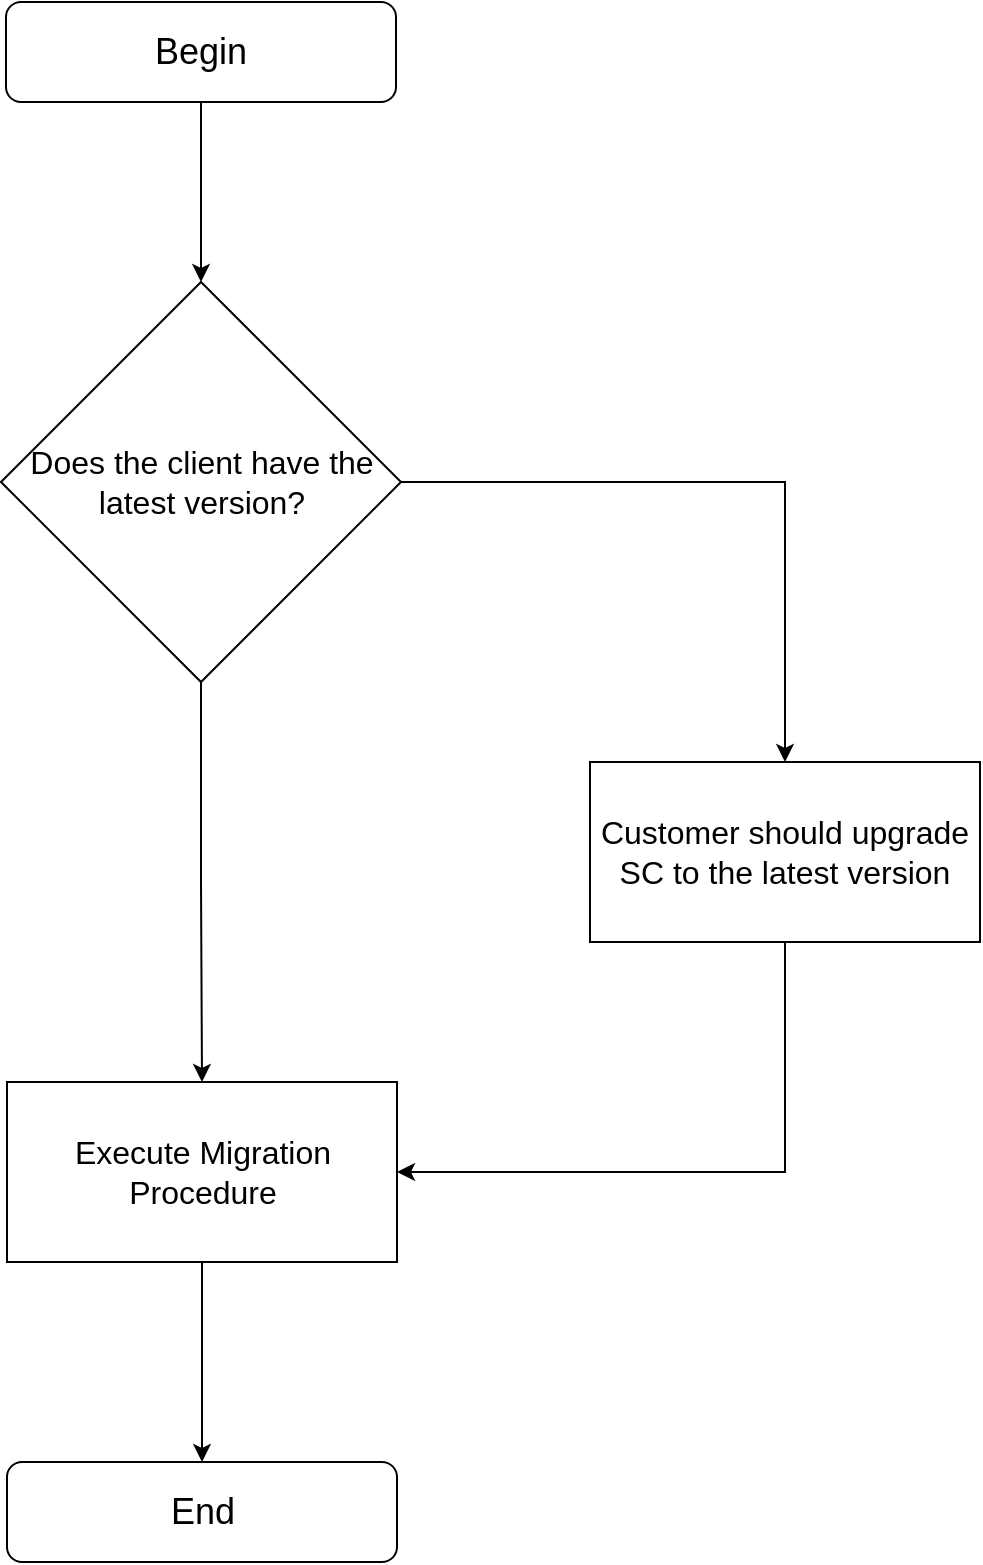 <mxfile version="20.8.18" type="github">
  <diagram name="Page-1" id="tQhQnhtRksA9G2V0Z7nb">
    <mxGraphModel dx="2074" dy="1156" grid="1" gridSize="10" guides="1" tooltips="1" connect="1" arrows="1" fold="1" page="1" pageScale="1" pageWidth="850" pageHeight="1100" math="0" shadow="0">
      <root>
        <mxCell id="0" />
        <mxCell id="1" parent="0" />
        <mxCell id="l7NwMSeL5DbbEtBz-b9m-1" value="Begin" style="rounded=1;whiteSpace=wrap;html=1;fontSize=18;" vertex="1" parent="1">
          <mxGeometry x="328" y="10" width="195" height="50" as="geometry" />
        </mxCell>
        <mxCell id="l7NwMSeL5DbbEtBz-b9m-8" style="edgeStyle=orthogonalEdgeStyle;rounded=0;orthogonalLoop=1;jettySize=auto;html=1;exitX=1;exitY=0.5;exitDx=0;exitDy=0;fontSize=16;" edge="1" parent="1" source="l7NwMSeL5DbbEtBz-b9m-3" target="l7NwMSeL5DbbEtBz-b9m-5">
          <mxGeometry relative="1" as="geometry" />
        </mxCell>
        <mxCell id="l7NwMSeL5DbbEtBz-b9m-9" style="edgeStyle=orthogonalEdgeStyle;rounded=0;orthogonalLoop=1;jettySize=auto;html=1;exitX=0.5;exitY=1;exitDx=0;exitDy=0;entryX=0.5;entryY=0;entryDx=0;entryDy=0;fontSize=16;" edge="1" parent="1" source="l7NwMSeL5DbbEtBz-b9m-3" target="l7NwMSeL5DbbEtBz-b9m-6">
          <mxGeometry relative="1" as="geometry" />
        </mxCell>
        <mxCell id="l7NwMSeL5DbbEtBz-b9m-3" value="Does the client have the latest version?" style="rhombus;whiteSpace=wrap;html=1;fontSize=16;" vertex="1" parent="1">
          <mxGeometry x="325.5" y="150" width="200" height="200" as="geometry" />
        </mxCell>
        <mxCell id="l7NwMSeL5DbbEtBz-b9m-4" value="End" style="rounded=1;whiteSpace=wrap;html=1;fontSize=18;" vertex="1" parent="1">
          <mxGeometry x="328.5" y="740" width="195" height="50" as="geometry" />
        </mxCell>
        <mxCell id="l7NwMSeL5DbbEtBz-b9m-12" style="edgeStyle=orthogonalEdgeStyle;rounded=0;orthogonalLoop=1;jettySize=auto;html=1;exitX=0.5;exitY=1;exitDx=0;exitDy=0;entryX=1;entryY=0.5;entryDx=0;entryDy=0;fontSize=16;" edge="1" parent="1" source="l7NwMSeL5DbbEtBz-b9m-5" target="l7NwMSeL5DbbEtBz-b9m-6">
          <mxGeometry relative="1" as="geometry" />
        </mxCell>
        <mxCell id="l7NwMSeL5DbbEtBz-b9m-5" value="Customer should upgrade SC to the latest version" style="rounded=0;whiteSpace=wrap;html=1;fontSize=16;" vertex="1" parent="1">
          <mxGeometry x="620" y="390" width="195" height="90" as="geometry" />
        </mxCell>
        <mxCell id="l7NwMSeL5DbbEtBz-b9m-10" value="" style="edgeStyle=orthogonalEdgeStyle;rounded=0;orthogonalLoop=1;jettySize=auto;html=1;fontSize=16;" edge="1" parent="1" source="l7NwMSeL5DbbEtBz-b9m-6" target="l7NwMSeL5DbbEtBz-b9m-4">
          <mxGeometry relative="1" as="geometry" />
        </mxCell>
        <mxCell id="l7NwMSeL5DbbEtBz-b9m-6" value="Execute Migration Procedure" style="rounded=0;whiteSpace=wrap;html=1;fontSize=16;" vertex="1" parent="1">
          <mxGeometry x="328.5" y="550" width="195" height="90" as="geometry" />
        </mxCell>
        <mxCell id="l7NwMSeL5DbbEtBz-b9m-7" value="" style="endArrow=classic;html=1;rounded=0;fontSize=16;exitX=0.5;exitY=1;exitDx=0;exitDy=0;entryX=0.5;entryY=0;entryDx=0;entryDy=0;" edge="1" parent="1" source="l7NwMSeL5DbbEtBz-b9m-1" target="l7NwMSeL5DbbEtBz-b9m-3">
          <mxGeometry width="50" height="50" relative="1" as="geometry">
            <mxPoint x="400" y="350" as="sourcePoint" />
            <mxPoint x="450" y="300" as="targetPoint" />
          </mxGeometry>
        </mxCell>
      </root>
    </mxGraphModel>
  </diagram>
</mxfile>
